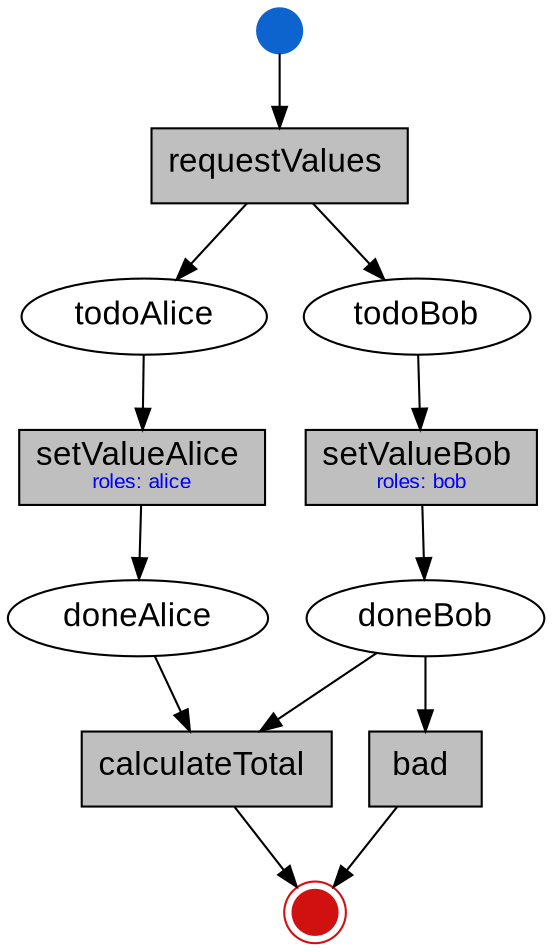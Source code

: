digraph workflow {
edge [color="#000000"]
graph [bgcolor=transparent]


initial [shape=point; width=0.3; style=filled; color="#0e64ce"; label=""]
doneAlice [shape=ellipse; fontname="Arial"; fontsize=16; style=filled; color=black; fillcolor=white;]
doneBob [shape=ellipse; fontname="Arial"; fontsize=16; style=filled; color=black; fillcolor=white;]
todoAlice [shape=ellipse; fontname="Arial"; fontsize=16; style=filled; color=black; fillcolor=white;]
todoBob [shape=ellipse; fontname="Arial"; fontsize=16; style=filled; color=black; fillcolor=white;]
terminal [shape=point; width=0.3; peripheries=2; style=filled; color="#d11010"; label=""]

1[label=<<FONT POINT-SIZE="16">requestValues</FONT><FONT POINT-SIZE="10" COLOR="blue"> </FONT>>shape=box; fontname="Arial"; style=filled; color=black; fillcolor=gray75;]
2[label=<<FONT POINT-SIZE="16">setValueAlice</FONT><FONT POINT-SIZE="10" COLOR="blue"> <BR/>roles: alice</FONT>>shape=box; fontname="Arial"; style=filled; color=black; fillcolor=gray75;]
3[label=<<FONT POINT-SIZE="16">setValueBob</FONT><FONT POINT-SIZE="10" COLOR="blue"> <BR/>roles: bob</FONT>>shape=box; fontname="Arial"; style=filled; color=black; fillcolor=gray75;]
4[label=<<FONT POINT-SIZE="16">calculateTotal</FONT><FONT POINT-SIZE="10" COLOR="blue"> </FONT>>shape=box; fontname="Arial"; style=filled; color=black; fillcolor=gray75;]
5[label=<<FONT POINT-SIZE="16">bad</FONT><FONT POINT-SIZE="10" COLOR="blue"> </FONT>>shape=box; fontname="Arial"; style=filled; color=black; fillcolor=gray75;]

initial -> 1 ; 1 -> {todoAlice, todoBob}
todoAlice -> 2 ; 2 -> doneAlice
todoBob -> 3 ; 3 -> doneBob
{doneAlice, doneBob} -> 4 ; 4 -> terminal
doneBob -> 5 ; 5 -> terminal

{rank=same doneAlice doneBob}
{rank=same todoAlice todoBob}


}
